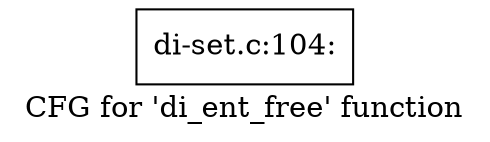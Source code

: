digraph "CFG for 'di_ent_free' function" {
	label="CFG for 'di_ent_free' function";

	Node0xcc983a0 [shape=record,label="{di-set.c:104:}"];
}
